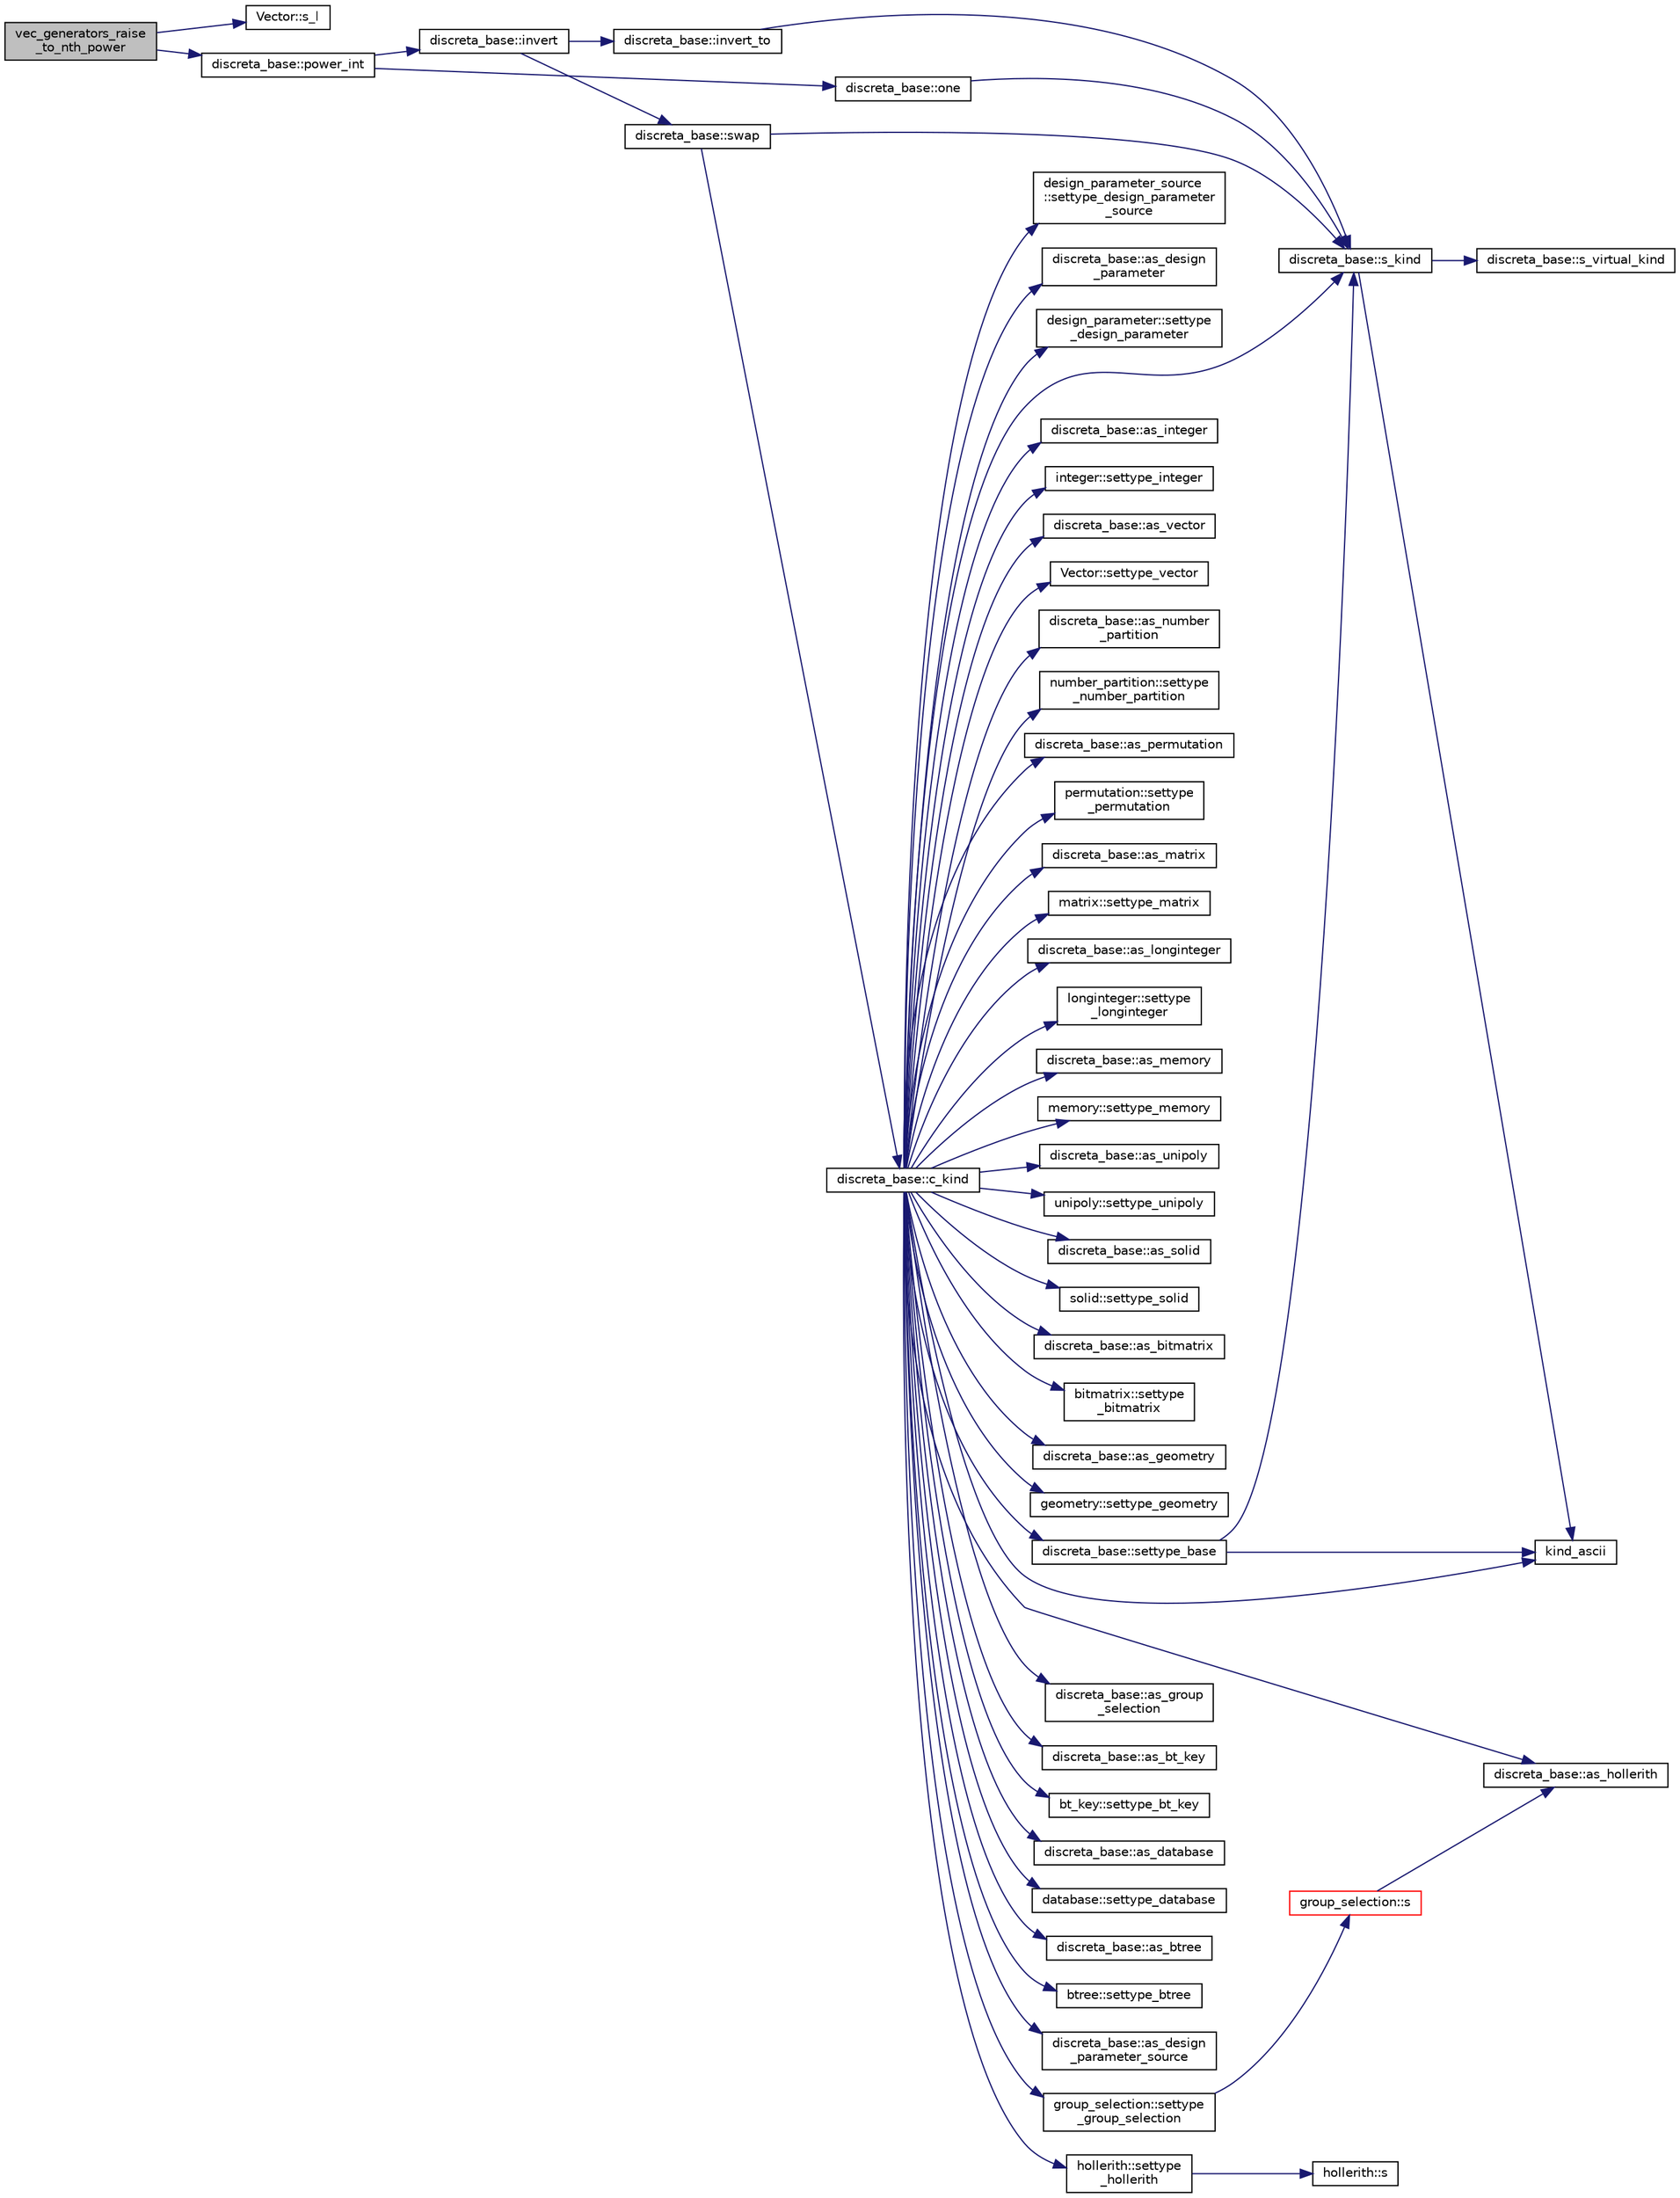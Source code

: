digraph "vec_generators_raise_to_nth_power"
{
  edge [fontname="Helvetica",fontsize="10",labelfontname="Helvetica",labelfontsize="10"];
  node [fontname="Helvetica",fontsize="10",shape=record];
  rankdir="LR";
  Node2803 [label="vec_generators_raise\l_to_nth_power",height=0.2,width=0.4,color="black", fillcolor="grey75", style="filled", fontcolor="black"];
  Node2803 -> Node2804 [color="midnightblue",fontsize="10",style="solid",fontname="Helvetica"];
  Node2804 [label="Vector::s_l",height=0.2,width=0.4,color="black", fillcolor="white", style="filled",URL="$d5/db2/class_vector.html#ad2dc082288f858d22a528832289e0704"];
  Node2803 -> Node2805 [color="midnightblue",fontsize="10",style="solid",fontname="Helvetica"];
  Node2805 [label="discreta_base::power_int",height=0.2,width=0.4,color="black", fillcolor="white", style="filled",URL="$d7/d71/classdiscreta__base.html#a4b7be615dfc1a72b6c6a623325e77628"];
  Node2805 -> Node2806 [color="midnightblue",fontsize="10",style="solid",fontname="Helvetica"];
  Node2806 [label="discreta_base::invert",height=0.2,width=0.4,color="black", fillcolor="white", style="filled",URL="$d7/d71/classdiscreta__base.html#a3c415a064ce76e183f000912875dea74"];
  Node2806 -> Node2807 [color="midnightblue",fontsize="10",style="solid",fontname="Helvetica"];
  Node2807 [label="discreta_base::invert_to",height=0.2,width=0.4,color="black", fillcolor="white", style="filled",URL="$d7/d71/classdiscreta__base.html#a874a5ffb467f3896604a3c9bdf0cca50"];
  Node2807 -> Node2808 [color="midnightblue",fontsize="10",style="solid",fontname="Helvetica"];
  Node2808 [label="discreta_base::s_kind",height=0.2,width=0.4,color="black", fillcolor="white", style="filled",URL="$d7/d71/classdiscreta__base.html#a8a830025c74adbbc3362418a7c2ba157"];
  Node2808 -> Node2809 [color="midnightblue",fontsize="10",style="solid",fontname="Helvetica"];
  Node2809 [label="discreta_base::s_virtual_kind",height=0.2,width=0.4,color="black", fillcolor="white", style="filled",URL="$d7/d71/classdiscreta__base.html#a52778a6d6943a468be083d0785d418fb"];
  Node2808 -> Node2810 [color="midnightblue",fontsize="10",style="solid",fontname="Helvetica"];
  Node2810 [label="kind_ascii",height=0.2,width=0.4,color="black", fillcolor="white", style="filled",URL="$d9/d60/discreta_8h.html#ad0ce825a9f29bc6cec27e1b64cfe27bf"];
  Node2806 -> Node2811 [color="midnightblue",fontsize="10",style="solid",fontname="Helvetica"];
  Node2811 [label="discreta_base::swap",height=0.2,width=0.4,color="black", fillcolor="white", style="filled",URL="$d7/d71/classdiscreta__base.html#a2e8acbb9d3476675dac5b6a583b0293e"];
  Node2811 -> Node2808 [color="midnightblue",fontsize="10",style="solid",fontname="Helvetica"];
  Node2811 -> Node2812 [color="midnightblue",fontsize="10",style="solid",fontname="Helvetica"];
  Node2812 [label="discreta_base::c_kind",height=0.2,width=0.4,color="black", fillcolor="white", style="filled",URL="$d7/d71/classdiscreta__base.html#adc2ff61589c2d083688e7a43f333cb62"];
  Node2812 -> Node2813 [color="midnightblue",fontsize="10",style="solid",fontname="Helvetica"];
  Node2813 [label="discreta_base::settype_base",height=0.2,width=0.4,color="black", fillcolor="white", style="filled",URL="$d7/d71/classdiscreta__base.html#a4f42899a89447d1c3993ea07c38f8ad4"];
  Node2813 -> Node2808 [color="midnightblue",fontsize="10",style="solid",fontname="Helvetica"];
  Node2813 -> Node2810 [color="midnightblue",fontsize="10",style="solid",fontname="Helvetica"];
  Node2812 -> Node2814 [color="midnightblue",fontsize="10",style="solid",fontname="Helvetica"];
  Node2814 [label="discreta_base::as_integer",height=0.2,width=0.4,color="black", fillcolor="white", style="filled",URL="$d7/d71/classdiscreta__base.html#a00d7691eaf874fd283d942692fe8dd26"];
  Node2812 -> Node2815 [color="midnightblue",fontsize="10",style="solid",fontname="Helvetica"];
  Node2815 [label="integer::settype_integer",height=0.2,width=0.4,color="black", fillcolor="white", style="filled",URL="$d0/de5/classinteger.html#a6265c65ef311229acd513d748faba796"];
  Node2812 -> Node2816 [color="midnightblue",fontsize="10",style="solid",fontname="Helvetica"];
  Node2816 [label="discreta_base::as_vector",height=0.2,width=0.4,color="black", fillcolor="white", style="filled",URL="$d7/d71/classdiscreta__base.html#a7bdd6cae39c380b128ee9e17e42cf020"];
  Node2812 -> Node2817 [color="midnightblue",fontsize="10",style="solid",fontname="Helvetica"];
  Node2817 [label="Vector::settype_vector",height=0.2,width=0.4,color="black", fillcolor="white", style="filled",URL="$d5/db2/class_vector.html#a34e0d00b18c051f23904a8429fa6c8b4"];
  Node2812 -> Node2818 [color="midnightblue",fontsize="10",style="solid",fontname="Helvetica"];
  Node2818 [label="discreta_base::as_number\l_partition",height=0.2,width=0.4,color="black", fillcolor="white", style="filled",URL="$d7/d71/classdiscreta__base.html#a307aa09de0e925d46697707968ffab00"];
  Node2812 -> Node2819 [color="midnightblue",fontsize="10",style="solid",fontname="Helvetica"];
  Node2819 [label="number_partition::settype\l_number_partition",height=0.2,width=0.4,color="black", fillcolor="white", style="filled",URL="$df/d50/classnumber__partition.html#a3aaec1b557758f643ffc8555bbc358be"];
  Node2812 -> Node2820 [color="midnightblue",fontsize="10",style="solid",fontname="Helvetica"];
  Node2820 [label="discreta_base::as_permutation",height=0.2,width=0.4,color="black", fillcolor="white", style="filled",URL="$d7/d71/classdiscreta__base.html#aa4e72f36a82984239b12ae831e131098"];
  Node2812 -> Node2821 [color="midnightblue",fontsize="10",style="solid",fontname="Helvetica"];
  Node2821 [label="permutation::settype\l_permutation",height=0.2,width=0.4,color="black", fillcolor="white", style="filled",URL="$d0/d08/classpermutation.html#af1eea29f86195cede9562e444664c28c"];
  Node2812 -> Node2822 [color="midnightblue",fontsize="10",style="solid",fontname="Helvetica"];
  Node2822 [label="discreta_base::as_matrix",height=0.2,width=0.4,color="black", fillcolor="white", style="filled",URL="$d7/d71/classdiscreta__base.html#ae4d7f56d917a4707b838fbffde6467ff"];
  Node2812 -> Node2823 [color="midnightblue",fontsize="10",style="solid",fontname="Helvetica"];
  Node2823 [label="matrix::settype_matrix",height=0.2,width=0.4,color="black", fillcolor="white", style="filled",URL="$d1/d8d/classmatrix.html#a1780283a64a789e4084d792683d276bb"];
  Node2812 -> Node2824 [color="midnightblue",fontsize="10",style="solid",fontname="Helvetica"];
  Node2824 [label="discreta_base::as_longinteger",height=0.2,width=0.4,color="black", fillcolor="white", style="filled",URL="$d7/d71/classdiscreta__base.html#a20a094639eb711b10c8694c51937f7cd"];
  Node2812 -> Node2825 [color="midnightblue",fontsize="10",style="solid",fontname="Helvetica"];
  Node2825 [label="longinteger::settype\l_longinteger",height=0.2,width=0.4,color="black", fillcolor="white", style="filled",URL="$d3/d71/classlonginteger.html#ae5f811ece8df31b9ff114368a18e1dc5"];
  Node2812 -> Node2826 [color="midnightblue",fontsize="10",style="solid",fontname="Helvetica"];
  Node2826 [label="discreta_base::as_memory",height=0.2,width=0.4,color="black", fillcolor="white", style="filled",URL="$d7/d71/classdiscreta__base.html#ad94b2d7dce0cd4fa22db57f6e79c4bd2"];
  Node2812 -> Node2827 [color="midnightblue",fontsize="10",style="solid",fontname="Helvetica"];
  Node2827 [label="memory::settype_memory",height=0.2,width=0.4,color="black", fillcolor="white", style="filled",URL="$d8/d99/classmemory.html#a33aae277f9b8fe36b02e9d5da895451b"];
  Node2812 -> Node2828 [color="midnightblue",fontsize="10",style="solid",fontname="Helvetica"];
  Node2828 [label="discreta_base::as_unipoly",height=0.2,width=0.4,color="black", fillcolor="white", style="filled",URL="$d7/d71/classdiscreta__base.html#ad50d8027f039fe5c2478cddb243adc9d"];
  Node2812 -> Node2829 [color="midnightblue",fontsize="10",style="solid",fontname="Helvetica"];
  Node2829 [label="unipoly::settype_unipoly",height=0.2,width=0.4,color="black", fillcolor="white", style="filled",URL="$d1/d89/classunipoly.html#a8db854fcc85c5e1150b1f1b1c005c95b"];
  Node2812 -> Node2830 [color="midnightblue",fontsize="10",style="solid",fontname="Helvetica"];
  Node2830 [label="discreta_base::as_solid",height=0.2,width=0.4,color="black", fillcolor="white", style="filled",URL="$d7/d71/classdiscreta__base.html#a1fc5f2b85ec97ab0a69dd64903c970a5"];
  Node2812 -> Node2831 [color="midnightblue",fontsize="10",style="solid",fontname="Helvetica"];
  Node2831 [label="solid::settype_solid",height=0.2,width=0.4,color="black", fillcolor="white", style="filled",URL="$d8/def/classsolid.html#a775bd4821f75a8aee4ea3d4335ff90e0"];
  Node2812 -> Node2832 [color="midnightblue",fontsize="10",style="solid",fontname="Helvetica"];
  Node2832 [label="discreta_base::as_bitmatrix",height=0.2,width=0.4,color="black", fillcolor="white", style="filled",URL="$d7/d71/classdiscreta__base.html#a071ad54ea8ef6c9d1d15f532e5a76df6"];
  Node2812 -> Node2833 [color="midnightblue",fontsize="10",style="solid",fontname="Helvetica"];
  Node2833 [label="bitmatrix::settype\l_bitmatrix",height=0.2,width=0.4,color="black", fillcolor="white", style="filled",URL="$de/dc8/classbitmatrix.html#acb571d947f9526665ebbdc0ce3e2a973"];
  Node2812 -> Node2834 [color="midnightblue",fontsize="10",style="solid",fontname="Helvetica"];
  Node2834 [label="discreta_base::as_geometry",height=0.2,width=0.4,color="black", fillcolor="white", style="filled",URL="$d7/d71/classdiscreta__base.html#a38fc7b4cdd830703e9d87354b79bc5c8"];
  Node2812 -> Node2835 [color="midnightblue",fontsize="10",style="solid",fontname="Helvetica"];
  Node2835 [label="geometry::settype_geometry",height=0.2,width=0.4,color="black", fillcolor="white", style="filled",URL="$da/d44/classgeometry.html#ab4a336baba6a3f56f5ffa053a5be5ba7"];
  Node2812 -> Node2836 [color="midnightblue",fontsize="10",style="solid",fontname="Helvetica"];
  Node2836 [label="discreta_base::as_hollerith",height=0.2,width=0.4,color="black", fillcolor="white", style="filled",URL="$d7/d71/classdiscreta__base.html#a3e66f82711f314710107e2f29e589690"];
  Node2812 -> Node2837 [color="midnightblue",fontsize="10",style="solid",fontname="Helvetica"];
  Node2837 [label="hollerith::settype\l_hollerith",height=0.2,width=0.4,color="black", fillcolor="white", style="filled",URL="$d8/d99/classhollerith.html#a23bbd4acfc88a0e90f1245f243f51f76"];
  Node2837 -> Node2838 [color="midnightblue",fontsize="10",style="solid",fontname="Helvetica"];
  Node2838 [label="hollerith::s",height=0.2,width=0.4,color="black", fillcolor="white", style="filled",URL="$d8/d99/classhollerith.html#af61fce2d06f211b25fe3838e4dfee77a"];
  Node2812 -> Node2839 [color="midnightblue",fontsize="10",style="solid",fontname="Helvetica"];
  Node2839 [label="discreta_base::as_group\l_selection",height=0.2,width=0.4,color="black", fillcolor="white", style="filled",URL="$d7/d71/classdiscreta__base.html#aae1bac4883c567718bef9fb610abbdc8"];
  Node2812 -> Node2840 [color="midnightblue",fontsize="10",style="solid",fontname="Helvetica"];
  Node2840 [label="group_selection::settype\l_group_selection",height=0.2,width=0.4,color="black", fillcolor="white", style="filled",URL="$d6/db0/classgroup__selection.html#a015ed73b7b8d784bedd4d11ac1fc0ec1"];
  Node2840 -> Node2841 [color="midnightblue",fontsize="10",style="solid",fontname="Helvetica"];
  Node2841 [label="group_selection::s",height=0.2,width=0.4,color="red", fillcolor="white", style="filled",URL="$d6/db0/classgroup__selection.html#a686cb0c6a3a040796b112b8007ea8223"];
  Node2841 -> Node2836 [color="midnightblue",fontsize="10",style="solid",fontname="Helvetica"];
  Node2812 -> Node2843 [color="midnightblue",fontsize="10",style="solid",fontname="Helvetica"];
  Node2843 [label="discreta_base::as_bt_key",height=0.2,width=0.4,color="black", fillcolor="white", style="filled",URL="$d7/d71/classdiscreta__base.html#a2734c6e08dca17cf6588bd5064ec1b9f"];
  Node2812 -> Node2844 [color="midnightblue",fontsize="10",style="solid",fontname="Helvetica"];
  Node2844 [label="bt_key::settype_bt_key",height=0.2,width=0.4,color="black", fillcolor="white", style="filled",URL="$d1/de5/classbt__key.html#a352bb10beb7c789d8d29373035824800"];
  Node2812 -> Node2845 [color="midnightblue",fontsize="10",style="solid",fontname="Helvetica"];
  Node2845 [label="discreta_base::as_database",height=0.2,width=0.4,color="black", fillcolor="white", style="filled",URL="$d7/d71/classdiscreta__base.html#ab055d39d58210a2b03ba3d33703b09a9"];
  Node2812 -> Node2846 [color="midnightblue",fontsize="10",style="solid",fontname="Helvetica"];
  Node2846 [label="database::settype_database",height=0.2,width=0.4,color="black", fillcolor="white", style="filled",URL="$db/d72/classdatabase.html#a014639aa001462e480eb1f3984839b72"];
  Node2812 -> Node2847 [color="midnightblue",fontsize="10",style="solid",fontname="Helvetica"];
  Node2847 [label="discreta_base::as_btree",height=0.2,width=0.4,color="black", fillcolor="white", style="filled",URL="$d7/d71/classdiscreta__base.html#a78e76674cef2ec113c17989c11288778"];
  Node2812 -> Node2848 [color="midnightblue",fontsize="10",style="solid",fontname="Helvetica"];
  Node2848 [label="btree::settype_btree",height=0.2,width=0.4,color="black", fillcolor="white", style="filled",URL="$dd/db0/classbtree.html#a5a1b9773c848908a6050cc733d2d9780"];
  Node2812 -> Node2849 [color="midnightblue",fontsize="10",style="solid",fontname="Helvetica"];
  Node2849 [label="discreta_base::as_design\l_parameter_source",height=0.2,width=0.4,color="black", fillcolor="white", style="filled",URL="$d7/d71/classdiscreta__base.html#a59cbf837c6582ded5bc586265d13d81a"];
  Node2812 -> Node2850 [color="midnightblue",fontsize="10",style="solid",fontname="Helvetica"];
  Node2850 [label="design_parameter_source\l::settype_design_parameter\l_source",height=0.2,width=0.4,color="black", fillcolor="white", style="filled",URL="$df/d4b/classdesign__parameter__source.html#a3af3b851df87bd1661fb9c9ce18822c8"];
  Node2812 -> Node2851 [color="midnightblue",fontsize="10",style="solid",fontname="Helvetica"];
  Node2851 [label="discreta_base::as_design\l_parameter",height=0.2,width=0.4,color="black", fillcolor="white", style="filled",URL="$d7/d71/classdiscreta__base.html#aab24ff38ea1c5471ab3de42e014d0f2a"];
  Node2812 -> Node2852 [color="midnightblue",fontsize="10",style="solid",fontname="Helvetica"];
  Node2852 [label="design_parameter::settype\l_design_parameter",height=0.2,width=0.4,color="black", fillcolor="white", style="filled",URL="$da/d94/classdesign__parameter.html#a8b19d277f2b7d09c2531a527dfc0359e"];
  Node2812 -> Node2810 [color="midnightblue",fontsize="10",style="solid",fontname="Helvetica"];
  Node2812 -> Node2808 [color="midnightblue",fontsize="10",style="solid",fontname="Helvetica"];
  Node2805 -> Node2853 [color="midnightblue",fontsize="10",style="solid",fontname="Helvetica"];
  Node2853 [label="discreta_base::one",height=0.2,width=0.4,color="black", fillcolor="white", style="filled",URL="$d7/d71/classdiscreta__base.html#a6f5d6422a0040950415db30e39dafd19"];
  Node2853 -> Node2808 [color="midnightblue",fontsize="10",style="solid",fontname="Helvetica"];
}

